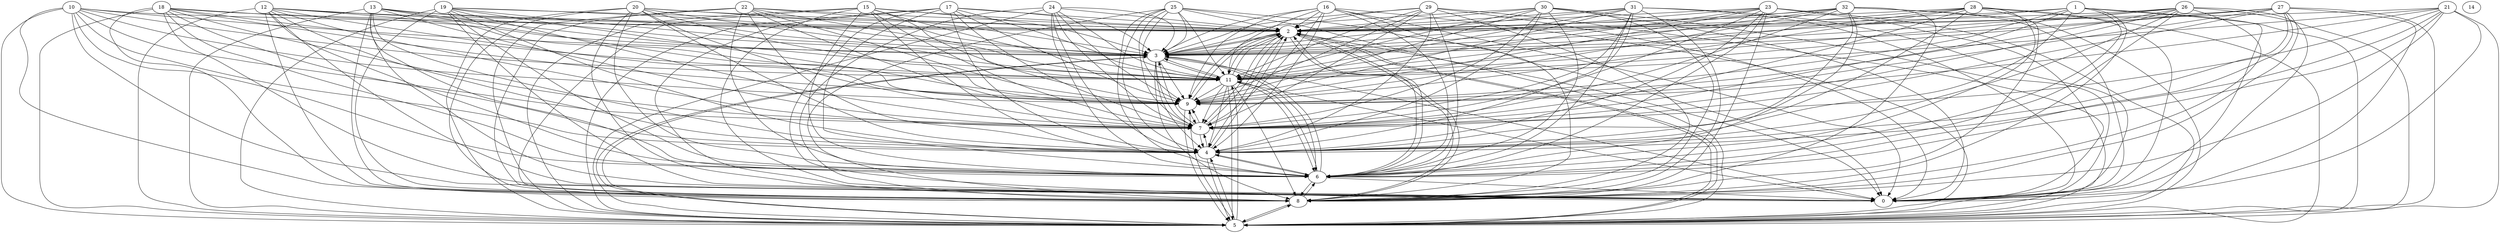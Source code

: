 digraph G {
0;
1;
2;
3;
4;
5;
6;
7;
8;
9;
10;
11;
12;
13;
14;
15;
16;
17;
18;
19;
20;
21;
22;
23;
24;
25;
26;
27;
28;
29;
30;
31;
32;
0 -> {  }; 
1 -> { 2 3 4 5 2 6 2 7 2 8 2 9 2 5 0 2 7 2 6 2 3 4 7 2 3 6 4 2 5 2 5 2 9 2 8  }; 
2 -> { 3 4 5 6 7 11 5 8 9 5 0 7 6 3 4 7 3 6 4 5 5 9 11 6 8  }; 
3 -> { 2 4 5 2 6 2 7 11 2 5 8 2 9 2 5 0 2 7 2 6 2 4 7 2 6 4 2 5 2 5 2 9 11 2 6 8  }; 
4 -> { 2 6 2 7 2 5  }; 
5 -> { 2 3 4 11 2 8 2 9  }; 
6 -> { 0 2 3 4 11 2 8  }; 
7 -> { 2 3 4 2 9  }; 
8 -> { 2 6 2 5  }; 
9 -> { 2 7 2 5  }; 
10 -> { 2 3 4 5 2 6 2 7 11 2 5 8 2 9 2 5 0 2 7 2 6 2 3 4 7 2 3 6 4 2 5 2 5 2 9 11 2 6 8  }; 
11 -> { 2 3 4 5 2 6 2 7 2 5 8 2 9 2 5 0 2 7 2 6 2 3 4 7 2 3 6 4 2 5 2 5 2 9 2 6 8  }; 
12 -> { 2 3 4 5 2 6 2 7 11 2 5 8 2 9 2 5 0 2 7 2 6 2 3 4 7 2 3 6 4 2 5 2 5 2 9 11 2 6 8  }; 
13 -> { 2 3 4 5 2 6 2 7 11 2 5 8 2 9 2 5 0 2 7 2 6 2 3 4 7 2 3 6 4 2 5 2 5 2 9 11 2 6 8  }; 
14 -> {  }; 
15 -> { 2 3 4 5 2 6 2 7 11 2 5 8 2 9 2 5 0 2 7 2 6 2 3 4 7 2 3 6 4 2 5 2 5 2 9 11 2 6 8  }; 
16 -> { 2 3 4 5 2 6 2 7 11 2 5 8 2 9 2 5 0 2 7 2 6 2 3 6 4 2 5 2 5 11 2 6 8  }; 
17 -> { 2 3 4 5 11 2 5 8 2 9 0 2 7 2 6 2 3 4 7 2 3 6 4 2 5 2 5 2 9 11 2 6 8  }; 
18 -> { 2 3 4 5 2 6 2 7 11 2 5 8 2 9 2 5 0 2 7 2 6 2 3 4 7 2 3 6 4 2 5 2 5 2 9 11 2 6 8  }; 
19 -> { 2 3 4 5 2 6 2 7 11 2 5 8 2 9 2 5 0 2 7 2 6 2 3 4 7 2 3 6 4 2 5 2 5 2 9 11 2 6 8  }; 
20 -> { 2 3 4 5 2 6 2 7 11 2 5 8 2 9 2 5 0 2 7 2 6 2 3 4 7 2 3 6 4 2 5 2 5 2 9 11 2 6 8  }; 
21 -> { 2 4 2 6 2 7 11 2 5 8 2 9 2 5 0 2 7 2 6 2 4 2 4 2 5 2 5 2 9 11 2 6 8  }; 
22 -> { 2 3 4 5 2 6 2 7 11 2 5 8 2 9 2 5 2 7 2 6 2 3 4 7 2 3 6 4 2 5 2 5 2 9 11 2 6 8  }; 
23 -> { 2 3 4 5 2 6 2 7 11 2 5 8 2 9 2 5 0 2 7 2 6 2 3 4 7 2 3 6 4 2 5 2 5 2 9 11 2 6 8  }; 
24 -> { 2 3 4 5 2 6 2 7 11 2 5 8 2 9 2 5 2 7 2 6 2 3 4 7 2 5 2 5 2 9  }; 
25 -> { 2 3 4 5 2 6 2 7 11 2 5 8 2 9 2 5 0 2 7 2 6 2 3 4 7 2 3 6 4 2 5 2 5 2 9 11 2 6 8  }; 
26 -> { 2 3 4 5 2 6 2 7 11 2 5 8 2 9 2 5 0 2 7 2 6 2 3 4 7 2 3 6 4 2 5 2 5 2 9 11 2 6 8  }; 
27 -> { 2 3 4 5 2 6 2 7 11 2 5 8 2 9 2 5 0 2 6 2 3 4 7 2 3 6 4 2 5 2 9 11 2 6 8  }; 
28 -> { 2 3 4 5 2 6 2 7 11 2 5 8 2 9 2 5 0 2 7 2 6 2 3 4 7 2 3 6 4 2 5 2 5 2 9 11 2 6 8  }; 
29 -> { 2 3 4 5 2 6 2 7 11 2 5 8 2 9 2 5 0 2 7 2 3 4 7 2 3 6 4 2 5 2 9 11 2 6 8  }; 
30 -> { 2 6 2 7 2 5 0 2 7 2 6 2 3 4 7 2 3 6 4 2 5 2 5 2 9 11 2 6 8  }; 
31 -> { 2 3 4 5 2 6 2 7 11 2 5 8 2 9 2 5 0 2 7 2 6 2 3 4 7 2 3 6 4 2 5 2 5 2 9 11 2 6 8  }; 
32 -> { 2 3 4 5 2 6 2 7 11 2 5 8 2 9 2 5 0 2 7 2 6 2 3 4 7 2 3 6 4 2 5 2 5 2 9 11 2 6 8  }; 
}